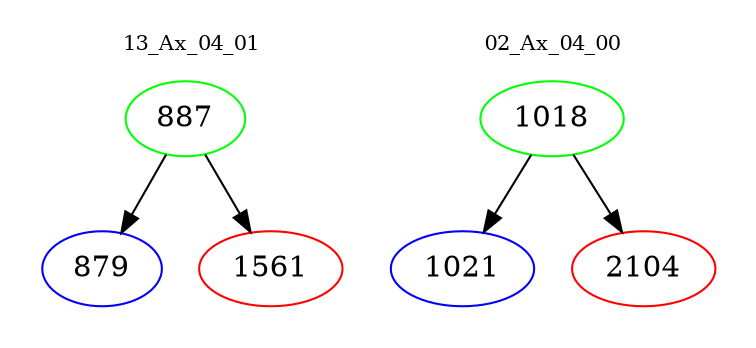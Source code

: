 digraph{
subgraph cluster_0 {
color = white
label = "13_Ax_04_01";
fontsize=10;
T0_887 [label="887", color="green"]
T0_887 -> T0_879 [color="black"]
T0_879 [label="879", color="blue"]
T0_887 -> T0_1561 [color="black"]
T0_1561 [label="1561", color="red"]
}
subgraph cluster_1 {
color = white
label = "02_Ax_04_00";
fontsize=10;
T1_1018 [label="1018", color="green"]
T1_1018 -> T1_1021 [color="black"]
T1_1021 [label="1021", color="blue"]
T1_1018 -> T1_2104 [color="black"]
T1_2104 [label="2104", color="red"]
}
}
